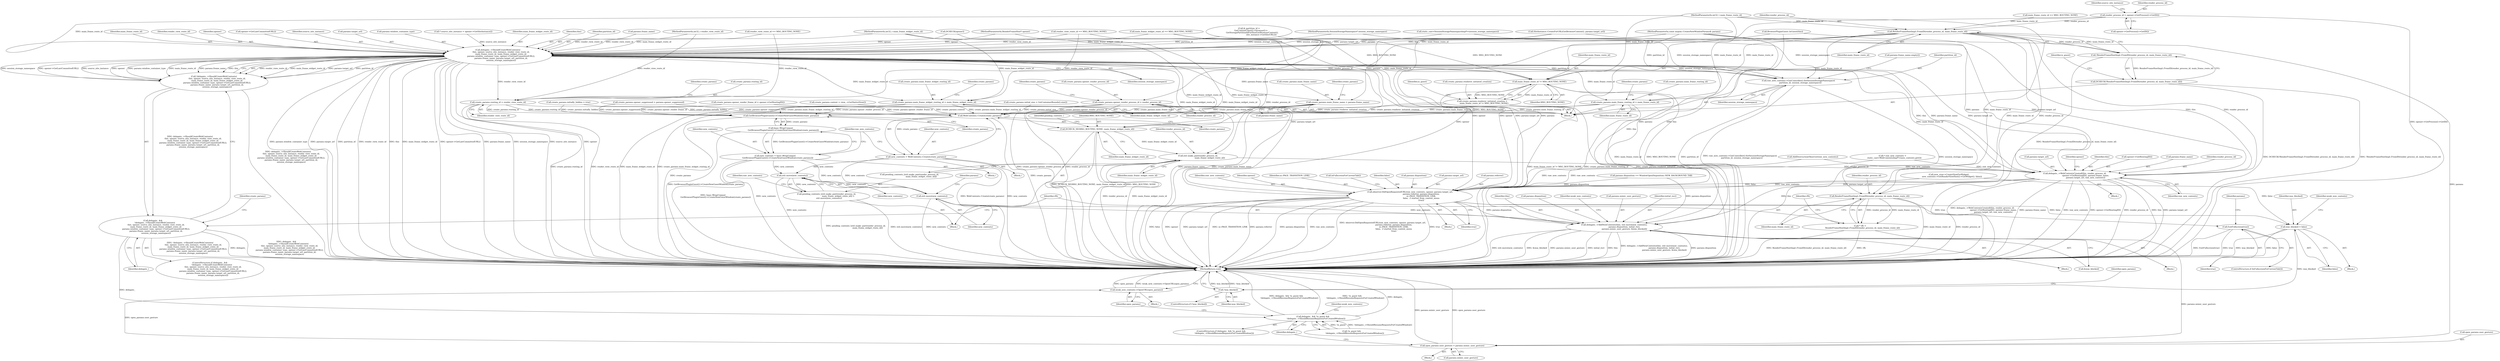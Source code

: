 digraph "0_Chrome_d18c519758c2e6043f0e1f00e2b69a55b3d7997f@API" {
"1000129" [label="(Call,render_process_id = opener->GetProcess()->GetID())"];
"1000138" [label="(Call,RenderFrameHostImpl::FromID(render_process_id, main_frame_route_id))"];
"1000137" [label="(Call,!RenderFrameHostImpl::FromID(render_process_id, main_frame_route_id))"];
"1000136" [label="(Call,DCHECK(!RenderFrameHostImpl::FromID(render_process_id, main_frame_route_id)))"];
"1000202" [label="(Call,delegate_->ShouldCreateWebContents(\n          this, opener, source_site_instance, render_view_route_id,\n          main_frame_route_id, main_frame_widget_route_id,\n          params.window_container_type, opener->GetLastCommittedURL(),\n          params.frame_name, params.target_url, partition_id,\n          session_storage_namespace))"];
"1000201" [label="(Call,!delegate_->ShouldCreateWebContents(\n          this, opener, source_site_instance, render_view_route_id,\n          main_frame_route_id, main_frame_widget_route_id,\n          params.window_container_type, opener->GetLastCommittedURL(),\n          params.frame_name, params.target_url, partition_id,\n          session_storage_namespace))"];
"1000199" [label="(Call,delegate_ &&\n      !delegate_->ShouldCreateWebContents(\n          this, opener, source_site_instance, render_view_route_id,\n          main_frame_route_id, main_frame_widget_route_id,\n          params.window_container_type, opener->GetLastCommittedURL(),\n          params.frame_name, params.target_url, partition_id,\n          session_storage_namespace))"];
"1000447" [label="(Call,delegate_ && !is_guest &&\n          !delegate_->ShouldResumeRequestsForCreatedWindow())"];
"1000225" [label="(Call,RenderFrameHostImpl::FromID(render_process_id, main_frame_route_id))"];
"1000223" [label="(Call,* rfh =\n        RenderFrameHostImpl::FromID(render_process_id, main_frame_route_id))"];
"1000236" [label="(Call,create_params.routing_id = render_view_route_id)"];
"1000310" [label="(Call,WebContents::Create(create_params))"];
"1000308" [label="(Call,new_contents = WebContents::Create(create_params))"];
"1000358" [label="(Call,std::move(new_contents))"];
"1000352" [label="(Call,pending_contents_[std::make_pair(render_process_id,\n                                     main_frame_widget_route_id)] =\n        std::move(new_contents))"];
"1000419" [label="(Call,std::move(new_contents))"];
"1000417" [label="(Call,delegate_->AddNewContents(this, std::move(new_contents),\n                                params.disposition, initial_rect,\n                                params.mimic_user_gesture, &was_blocked))"];
"1000439" [label="(Call,open_params.user_gesture = params.mimic_user_gesture)"];
"1000462" [label="(Call,weak_new_contents->OpenURL(open_params))"];
"1000317" [label="(Call,GetBrowserPluginGuest()->CreateNewGuestWindow(create_params))"];
"1000316" [label="(Call,base::WrapUnique(\n        GetBrowserPluginGuest()->CreateNewGuestWindow(create_params)))"];
"1000314" [label="(Call,new_contents = base::WrapUnique(\n        GetBrowserPluginGuest()->CreateNewGuestWindow(create_params)))"];
"1000241" [label="(Call,create_params.main_frame_routing_id = main_frame_route_id)"];
"1000246" [label="(Call,create_params.main_frame_widget_routing_id = main_frame_widget_route_id)"];
"1000251" [label="(Call,create_params.main_frame_name = params.frame_name)"];
"1000290" [label="(Call,main_frame_route_id != MSG_ROUTING_NONE)"];
"1000286" [label="(Call,create_params.renderer_initiated_creation =\n      main_frame_route_id != MSG_ROUTING_NONE)"];
"1000349" [label="(Call,DCHECK_NE(MSG_ROUTING_NONE, main_frame_widget_route_id))"];
"1000355" [label="(Call,std::make_pair(render_process_id,\n                                     main_frame_widget_route_id))"];
"1000365" [label="(Call,delegate_->WebContentsCreated(this, render_process_id,\n                                  opener->GetRoutingID(), params.frame_name,\n                                  params.target_url, raw_new_contents))"];
"1000381" [label="(Call,observer.DidOpenRequestedURL(raw_new_contents, opener, params.target_url,\n                                   params.referrer, params.disposition,\n                                   ui::PAGE_TRANSITION_LINK,\n                                   false,  // started_from_context_menu\n                                   true))"];
"1000398" [label="(Call,ExitFullscreen(true))"];
"1000406" [label="(Call,was_blocked = false)"];
"1000435" [label="(Call,!was_blocked)"];
"1000325" [label="(Call,raw_new_contents->GetController().SetSessionStorageNamespace(\n      partition_id, session_storage_namespace))"];
"1000258" [label="(Call,create_params.opener_render_process_id = render_process_id)"];
"1000108" [label="(MethodParameterIn,int32_t main_frame_widget_route_id)"];
"1000365" [label="(Call,delegate_->WebContentsCreated(this, render_process_id,\n                                  opener->GetRoutingID(), params.frame_name,\n                                  params.target_url, raw_new_contents))"];
"1000265" [label="(Identifier,create_params)"];
"1000326" [label="(Identifier,partition_id)"];
"1000382" [label="(Identifier,raw_new_contents)"];
"1000109" [label="(MethodParameterIn,const mojom::CreateNewWindowParams& params)"];
"1000308" [label="(Call,new_contents = WebContents::Create(create_params))"];
"1000199" [label="(Call,delegate_ &&\n      !delegate_->ShouldCreateWebContents(\n          this, opener, source_site_instance, render_view_route_id,\n          main_frame_route_id, main_frame_widget_route_id,\n          params.window_container_type, opener->GetLastCommittedURL(),\n          params.frame_name, params.target_url, partition_id,\n          session_storage_namespace))"];
"1000464" [label="(MethodReturn,void)"];
"1000243" [label="(Identifier,create_params)"];
"1000298" [label="(Call,create_params.context = view_->GetNativeView())"];
"1000120" [label="(Call,render_view_route_id == MSG_ROUTING_NONE)"];
"1000375" [label="(Identifier,raw_new_contents)"];
"1000286" [label="(Call,create_params.renderer_initiated_creation =\n      main_frame_route_id != MSG_ROUTING_NONE)"];
"1000402" [label="(Identifier,params)"];
"1000449" [label="(Call,!is_guest &&\n          !delegate_->ShouldResumeRequestsForCreatedWindow())"];
"1000207" [label="(Identifier,main_frame_route_id)"];
"1000137" [label="(Call,!RenderFrameHostImpl::FromID(render_process_id, main_frame_route_id))"];
"1000131" [label="(Call,opener->GetProcess()->GetID())"];
"1000383" [label="(Identifier,opener)"];
"1000377" [label="(Identifier,opener)"];
"1000352" [label="(Call,pending_contents_[std::make_pair(render_process_id,\n                                     main_frame_widget_route_id)] =\n        std::move(new_contents))"];
"1000313" [label="(Block,)"];
"1000415" [label="(Block,)"];
"1000360" [label="(Call,AddDestructionObserver(raw_new_contents))"];
"1000134" [label="(Identifier,source_site_instance)"];
"1000330" [label="(Call,params.frame_name.empty())"];
"1000139" [label="(Identifier,render_process_id)"];
"1000436" [label="(Identifier,was_blocked)"];
"1000309" [label="(Identifier,new_contents)"];
"1000314" [label="(Call,new_contents = base::WrapUnique(\n        GetBrowserPluginGuest()->CreateNewGuestWindow(create_params)))"];
"1000290" [label="(Call,main_frame_route_id != MSG_ROUTING_NONE)"];
"1000361" [label="(Identifier,raw_new_contents)"];
"1000116" [label="(Call,main_frame_route_id == MSG_ROUTING_NONE)"];
"1000226" [label="(Identifier,render_process_id)"];
"1000206" [label="(Identifier,render_view_route_id)"];
"1000418" [label="(Identifier,this)"];
"1000437" [label="(Block,)"];
"1000204" [label="(Identifier,opener)"];
"1000359" [label="(Identifier,new_contents)"];
"1000461" [label="(Block,)"];
"1000421" [label="(Call,params.disposition)"];
"1000435" [label="(Call,!was_blocked)"];
"1000136" [label="(Call,DCHECK(!RenderFrameHostImpl::FromID(render_process_id, main_frame_route_id)))"];
"1000297" [label="(Block,)"];
"1000356" [label="(Identifier,render_process_id)"];
"1000144" [label="(Call,BrowserPluginGuest::IsGuest(this))"];
"1000212" [label="(Call,opener->GetLastCommittedURL())"];
"1000205" [label="(Identifier,source_site_instance)"];
"1000354" [label="(Identifier,pending_contents_)"];
"1000253" [label="(Identifier,create_params)"];
"1000236" [label="(Call,create_params.routing_id = render_view_route_id)"];
"1000311" [label="(Identifier,create_params)"];
"1000255" [label="(Call,params.frame_name)"];
"1000422" [label="(Identifier,params)"];
"1000428" [label="(Call,&was_blocked)"];
"1000432" [label="(Identifier,weak_new_contents)"];
"1000346" [label="(Call,new_view->CreateViewForWidget(\n          new_contents->GetRenderViewHost()->GetWidget(), false))"];
"1000434" [label="(ControlStructure,if (!was_blocked))"];
"1000227" [label="(Identifier,main_frame_route_id)"];
"1000216" [label="(Call,params.target_url)"];
"1000349" [label="(Call,DCHECK_NE(MSG_ROUTING_NONE, main_frame_widget_route_id))"];
"1000200" [label="(Identifier,delegate_)"];
"1000366" [label="(Identifier,this)"];
"1000165" [label="(Call,SiteInstance::CreateForURL(GetBrowserContext(), params.target_url))"];
"1000246" [label="(Call,create_params.main_frame_widget_routing_id = main_frame_widget_route_id)"];
"1000238" [label="(Identifier,create_params)"];
"1000224" [label="(Identifier,rfh)"];
"1000172" [label="(Call,& partition_id =\n      GetContentClient()->browser()->\n          GetStoragePartitionIdForSite(GetBrowserContext(),\n                                       site_instance->GetSiteURL()))"];
"1000259" [label="(Call,create_params.opener_render_process_id)"];
"1000353" [label="(Call,pending_contents_[std::make_pair(render_process_id,\n                                     main_frame_widget_route_id)])"];
"1000201" [label="(Call,!delegate_->ShouldCreateWebContents(\n          this, opener, source_site_instance, render_view_route_id,\n          main_frame_route_id, main_frame_widget_route_id,\n          params.window_container_type, opener->GetLastCommittedURL(),\n          params.frame_name, params.target_url, partition_id,\n          session_storage_namespace))"];
"1000209" [label="(Call,params.window_container_type)"];
"1000351" [label="(Identifier,main_frame_widget_route_id)"];
"1000357" [label="(Identifier,main_frame_widget_route_id)"];
"1000393" [label="(Identifier,ui::PAGE_TRANSITION_LINK)"];
"1000143" [label="(Identifier,is_guest)"];
"1000126" [label="(Call,DCHECK(opener))"];
"1000448" [label="(Identifier,delegate_)"];
"1000105" [label="(MethodParameterIn,RenderFrameHost* opener)"];
"1000140" [label="(Identifier,main_frame_route_id)"];
"1000446" [label="(ControlStructure,if (delegate_ && !is_guest &&\n          !delegate_->ShouldResumeRequestsForCreatedWindow()))"];
"1000417" [label="(Call,delegate_->AddNewContents(this, std::move(new_contents),\n                                params.disposition, initial_rect,\n                                params.mimic_user_gesture, &was_blocked))"];
"1000292" [label="(Identifier,MSG_ROUTING_NONE)"];
"1000268" [label="(Call,create_params.opener_suppressed = params.opener_suppressed)"];
"1000130" [label="(Identifier,render_process_id)"];
"1000463" [label="(Identifier,open_params)"];
"1000439" [label="(Call,open_params.user_gesture = params.mimic_user_gesture)"];
"1000443" [label="(Call,params.mimic_user_gesture)"];
"1000395" [label="(Identifier,true)"];
"1000368" [label="(Call,opener->GetRoutingID())"];
"1000355" [label="(Call,std::make_pair(render_process_id,\n                                     main_frame_widget_route_id))"];
"1000106" [label="(MethodParameterIn,int32_t render_view_route_id)"];
"1000221" [label="(Block,)"];
"1000315" [label="(Identifier,new_contents)"];
"1000237" [label="(Call,create_params.routing_id)"];
"1000110" [label="(MethodParameterIn,SessionStorageNamespace* session_storage_namespace)"];
"1000425" [label="(Call,params.mimic_user_gesture)"];
"1000325" [label="(Call,raw_new_contents->GetController().SetSessionStorageNamespace(\n      partition_id, session_storage_namespace))"];
"1000380" [label="(Block,)"];
"1000240" [label="(Identifier,render_view_route_id)"];
"1000133" [label="(Call,* source_site_instance = opener->GetSiteInstance())"];
"1000396" [label="(ControlStructure,if (IsFullscreenForCurrentTab()))"];
"1000276" [label="(Call,params.disposition == WindowOpenDisposition::NEW_BACKGROUND_TAB)"];
"1000407" [label="(Identifier,was_blocked)"];
"1000387" [label="(Call,params.referrer)"];
"1000129" [label="(Call,render_process_id = opener->GetProcess()->GetID())"];
"1000411" [label="(Identifier,weak_new_contents)"];
"1000408" [label="(Identifier,false)"];
"1000208" [label="(Identifier,main_frame_widget_route_id)"];
"1000320" [label="(Call,* raw_new_contents =\n      static_cast<WebContentsImpl*>(new_contents.get()))"];
"1000419" [label="(Call,std::move(new_contents))"];
"1000406" [label="(Call,was_blocked = false)"];
"1000263" [label="(Call,create_params.opener_render_frame_id = opener->GetRoutingID())"];
"1000241" [label="(Call,create_params.main_frame_routing_id = main_frame_route_id)"];
"1000198" [label="(ControlStructure,if (delegate_ &&\n      !delegate_->ShouldCreateWebContents(\n          this, opener, source_site_instance, render_view_route_id,\n          main_frame_route_id, main_frame_widget_route_id,\n          params.window_container_type, opener->GetLastCommittedURL(),\n          params.frame_name, params.target_url, partition_id,\n          session_storage_namespace)))"];
"1000192" [label="(Call,static_cast<SessionStorageNamespaceImpl*>(session_storage_namespace))"];
"1000310" [label="(Call,WebContents::Create(create_params))"];
"1000317" [label="(Call,GetBrowserPluginGuest()->CreateNewGuestWindow(create_params))"];
"1000107" [label="(MethodParameterIn,int32_t main_frame_route_id)"];
"1000364" [label="(Block,)"];
"1000203" [label="(Identifier,this)"];
"1000252" [label="(Call,create_params.main_frame_name)"];
"1000296" [label="(Identifier,is_guest)"];
"1000462" [label="(Call,weak_new_contents->OpenURL(open_params))"];
"1000316" [label="(Call,base::WrapUnique(\n        GetBrowserPluginGuest()->CreateNewGuestWindow(create_params)))"];
"1000202" [label="(Call,delegate_->ShouldCreateWebContents(\n          this, opener, source_site_instance, render_view_route_id,\n          main_frame_route_id, main_frame_widget_route_id,\n          params.window_container_type, opener->GetLastCommittedURL(),\n          params.frame_name, params.target_url, partition_id,\n          session_storage_namespace))"];
"1000397" [label="(Call,IsFullscreenForCurrentTab())"];
"1000248" [label="(Identifier,create_params)"];
"1000399" [label="(Identifier,true)"];
"1000420" [label="(Identifier,new_contents)"];
"1000327" [label="(Identifier,session_storage_namespace)"];
"1000456" [label="(Identifier,weak_new_contents)"];
"1000111" [label="(Block,)"];
"1000247" [label="(Call,create_params.main_frame_widget_routing_id)"];
"1000138" [label="(Call,RenderFrameHostImpl::FromID(render_process_id, main_frame_route_id))"];
"1000220" [label="(Identifier,session_storage_namespace)"];
"1000219" [label="(Identifier,partition_id)"];
"1000394" [label="(Identifier,false)"];
"1000291" [label="(Identifier,main_frame_route_id)"];
"1000223" [label="(Call,* rfh =\n        RenderFrameHostImpl::FromID(render_process_id, main_frame_route_id))"];
"1000303" [label="(Call,create_params.initial_size = GetContainerBounds().size())"];
"1000242" [label="(Call,create_params.main_frame_routing_id)"];
"1000251" [label="(Call,create_params.main_frame_name = params.frame_name)"];
"1000447" [label="(Call,delegate_ && !is_guest &&\n          !delegate_->ShouldResumeRequestsForCreatedWindow())"];
"1000225" [label="(Call,RenderFrameHostImpl::FromID(render_process_id, main_frame_route_id))"];
"1000369" [label="(Call,params.frame_name)"];
"1000213" [label="(Call,params.frame_name)"];
"1000258" [label="(Call,create_params.opener_render_process_id = render_process_id)"];
"1000440" [label="(Call,open_params.user_gesture)"];
"1000123" [label="(Call,main_frame_widget_route_id == MSG_ROUTING_NONE)"];
"1000424" [label="(Identifier,initial_rect)"];
"1000260" [label="(Identifier,create_params)"];
"1000398" [label="(Call,ExitFullscreen(true))"];
"1000262" [label="(Identifier,render_process_id)"];
"1000152" [label="(Call,render_view_route_id == MSG_ROUTING_NONE)"];
"1000318" [label="(Identifier,create_params)"];
"1000281" [label="(Call,create_params.initially_hidden = true)"];
"1000390" [label="(Call,params.disposition)"];
"1000441" [label="(Identifier,open_params)"];
"1000367" [label="(Identifier,render_process_id)"];
"1000287" [label="(Call,create_params.renderer_initiated_creation)"];
"1000350" [label="(Identifier,MSG_ROUTING_NONE)"];
"1000358" [label="(Call,std::move(new_contents))"];
"1000372" [label="(Call,params.target_url)"];
"1000337" [label="(Block,)"];
"1000381" [label="(Call,observer.DidOpenRequestedURL(raw_new_contents, opener, params.target_url,\n                                   params.referrer, params.disposition,\n                                   ui::PAGE_TRANSITION_LINK,\n                                   false,  // started_from_context_menu\n                                   true))"];
"1000321" [label="(Identifier,raw_new_contents)"];
"1000245" [label="(Identifier,main_frame_route_id)"];
"1000384" [label="(Call,params.target_url)"];
"1000404" [label="(Block,)"];
"1000250" [label="(Identifier,main_frame_widget_route_id)"];
"1000229" [label="(Identifier,rfh)"];
"1000129" -> "1000111"  [label="AST: "];
"1000129" -> "1000131"  [label="CFG: "];
"1000130" -> "1000129"  [label="AST: "];
"1000131" -> "1000129"  [label="AST: "];
"1000134" -> "1000129"  [label="CFG: "];
"1000129" -> "1000464"  [label="DDG: opener->GetProcess()->GetID()"];
"1000129" -> "1000138"  [label="DDG: render_process_id"];
"1000138" -> "1000137"  [label="AST: "];
"1000138" -> "1000140"  [label="CFG: "];
"1000139" -> "1000138"  [label="AST: "];
"1000140" -> "1000138"  [label="AST: "];
"1000137" -> "1000138"  [label="CFG: "];
"1000138" -> "1000137"  [label="DDG: render_process_id"];
"1000138" -> "1000137"  [label="DDG: main_frame_route_id"];
"1000116" -> "1000138"  [label="DDG: main_frame_route_id"];
"1000107" -> "1000138"  [label="DDG: main_frame_route_id"];
"1000138" -> "1000202"  [label="DDG: main_frame_route_id"];
"1000138" -> "1000225"  [label="DDG: render_process_id"];
"1000138" -> "1000225"  [label="DDG: main_frame_route_id"];
"1000138" -> "1000241"  [label="DDG: main_frame_route_id"];
"1000138" -> "1000258"  [label="DDG: render_process_id"];
"1000138" -> "1000290"  [label="DDG: main_frame_route_id"];
"1000138" -> "1000355"  [label="DDG: render_process_id"];
"1000138" -> "1000365"  [label="DDG: render_process_id"];
"1000137" -> "1000136"  [label="AST: "];
"1000136" -> "1000137"  [label="CFG: "];
"1000137" -> "1000464"  [label="DDG: RenderFrameHostImpl::FromID(render_process_id, main_frame_route_id)"];
"1000137" -> "1000136"  [label="DDG: RenderFrameHostImpl::FromID(render_process_id, main_frame_route_id)"];
"1000136" -> "1000111"  [label="AST: "];
"1000143" -> "1000136"  [label="CFG: "];
"1000136" -> "1000464"  [label="DDG: DCHECK(!RenderFrameHostImpl::FromID(render_process_id, main_frame_route_id))"];
"1000136" -> "1000464"  [label="DDG: !RenderFrameHostImpl::FromID(render_process_id, main_frame_route_id)"];
"1000202" -> "1000201"  [label="AST: "];
"1000202" -> "1000220"  [label="CFG: "];
"1000203" -> "1000202"  [label="AST: "];
"1000204" -> "1000202"  [label="AST: "];
"1000205" -> "1000202"  [label="AST: "];
"1000206" -> "1000202"  [label="AST: "];
"1000207" -> "1000202"  [label="AST: "];
"1000208" -> "1000202"  [label="AST: "];
"1000209" -> "1000202"  [label="AST: "];
"1000212" -> "1000202"  [label="AST: "];
"1000213" -> "1000202"  [label="AST: "];
"1000216" -> "1000202"  [label="AST: "];
"1000219" -> "1000202"  [label="AST: "];
"1000220" -> "1000202"  [label="AST: "];
"1000201" -> "1000202"  [label="CFG: "];
"1000202" -> "1000464"  [label="DDG: params.window_container_type"];
"1000202" -> "1000464"  [label="DDG: params.target_url"];
"1000202" -> "1000464"  [label="DDG: partition_id"];
"1000202" -> "1000464"  [label="DDG: render_view_route_id"];
"1000202" -> "1000464"  [label="DDG: this"];
"1000202" -> "1000464"  [label="DDG: main_frame_widget_route_id"];
"1000202" -> "1000464"  [label="DDG: opener->GetLastCommittedURL()"];
"1000202" -> "1000464"  [label="DDG: params.frame_name"];
"1000202" -> "1000464"  [label="DDG: session_storage_namespace"];
"1000202" -> "1000464"  [label="DDG: source_site_instance"];
"1000202" -> "1000464"  [label="DDG: opener"];
"1000202" -> "1000201"  [label="DDG: render_view_route_id"];
"1000202" -> "1000201"  [label="DDG: main_frame_widget_route_id"];
"1000202" -> "1000201"  [label="DDG: params.target_url"];
"1000202" -> "1000201"  [label="DDG: partition_id"];
"1000202" -> "1000201"  [label="DDG: session_storage_namespace"];
"1000202" -> "1000201"  [label="DDG: opener->GetLastCommittedURL()"];
"1000202" -> "1000201"  [label="DDG: source_site_instance"];
"1000202" -> "1000201"  [label="DDG: opener"];
"1000202" -> "1000201"  [label="DDG: params.window_container_type"];
"1000202" -> "1000201"  [label="DDG: main_frame_route_id"];
"1000202" -> "1000201"  [label="DDG: params.frame_name"];
"1000202" -> "1000201"  [label="DDG: this"];
"1000144" -> "1000202"  [label="DDG: this"];
"1000126" -> "1000202"  [label="DDG: opener"];
"1000105" -> "1000202"  [label="DDG: opener"];
"1000133" -> "1000202"  [label="DDG: source_site_instance"];
"1000120" -> "1000202"  [label="DDG: render_view_route_id"];
"1000152" -> "1000202"  [label="DDG: render_view_route_id"];
"1000106" -> "1000202"  [label="DDG: render_view_route_id"];
"1000107" -> "1000202"  [label="DDG: main_frame_route_id"];
"1000123" -> "1000202"  [label="DDG: main_frame_widget_route_id"];
"1000108" -> "1000202"  [label="DDG: main_frame_widget_route_id"];
"1000109" -> "1000202"  [label="DDG: params"];
"1000165" -> "1000202"  [label="DDG: params.target_url"];
"1000172" -> "1000202"  [label="DDG: partition_id"];
"1000192" -> "1000202"  [label="DDG: session_storage_namespace"];
"1000110" -> "1000202"  [label="DDG: session_storage_namespace"];
"1000202" -> "1000225"  [label="DDG: main_frame_route_id"];
"1000202" -> "1000236"  [label="DDG: render_view_route_id"];
"1000202" -> "1000241"  [label="DDG: main_frame_route_id"];
"1000202" -> "1000246"  [label="DDG: main_frame_widget_route_id"];
"1000202" -> "1000251"  [label="DDG: params.frame_name"];
"1000202" -> "1000290"  [label="DDG: main_frame_route_id"];
"1000202" -> "1000325"  [label="DDG: partition_id"];
"1000202" -> "1000325"  [label="DDG: session_storage_namespace"];
"1000202" -> "1000349"  [label="DDG: main_frame_widget_route_id"];
"1000202" -> "1000365"  [label="DDG: this"];
"1000202" -> "1000365"  [label="DDG: params.frame_name"];
"1000202" -> "1000365"  [label="DDG: params.target_url"];
"1000202" -> "1000381"  [label="DDG: opener"];
"1000202" -> "1000381"  [label="DDG: params.target_url"];
"1000202" -> "1000417"  [label="DDG: this"];
"1000201" -> "1000199"  [label="AST: "];
"1000199" -> "1000201"  [label="CFG: "];
"1000201" -> "1000464"  [label="DDG: delegate_->ShouldCreateWebContents(\n          this, opener, source_site_instance, render_view_route_id,\n          main_frame_route_id, main_frame_widget_route_id,\n          params.window_container_type, opener->GetLastCommittedURL(),\n          params.frame_name, params.target_url, partition_id,\n          session_storage_namespace)"];
"1000201" -> "1000199"  [label="DDG: delegate_->ShouldCreateWebContents(\n          this, opener, source_site_instance, render_view_route_id,\n          main_frame_route_id, main_frame_widget_route_id,\n          params.window_container_type, opener->GetLastCommittedURL(),\n          params.frame_name, params.target_url, partition_id,\n          session_storage_namespace)"];
"1000199" -> "1000198"  [label="AST: "];
"1000199" -> "1000200"  [label="CFG: "];
"1000200" -> "1000199"  [label="AST: "];
"1000224" -> "1000199"  [label="CFG: "];
"1000238" -> "1000199"  [label="CFG: "];
"1000199" -> "1000464"  [label="DDG: !delegate_->ShouldCreateWebContents(\n          this, opener, source_site_instance, render_view_route_id,\n          main_frame_route_id, main_frame_widget_route_id,\n          params.window_container_type, opener->GetLastCommittedURL(),\n          params.frame_name, params.target_url, partition_id,\n          session_storage_namespace)"];
"1000199" -> "1000464"  [label="DDG: delegate_"];
"1000199" -> "1000464"  [label="DDG: delegate_ &&\n      !delegate_->ShouldCreateWebContents(\n          this, opener, source_site_instance, render_view_route_id,\n          main_frame_route_id, main_frame_widget_route_id,\n          params.window_container_type, opener->GetLastCommittedURL(),\n          params.frame_name, params.target_url, partition_id,\n          session_storage_namespace)"];
"1000199" -> "1000447"  [label="DDG: delegate_"];
"1000447" -> "1000446"  [label="AST: "];
"1000447" -> "1000448"  [label="CFG: "];
"1000447" -> "1000449"  [label="CFG: "];
"1000448" -> "1000447"  [label="AST: "];
"1000449" -> "1000447"  [label="AST: "];
"1000456" -> "1000447"  [label="CFG: "];
"1000463" -> "1000447"  [label="CFG: "];
"1000447" -> "1000464"  [label="DDG: delegate_ && !is_guest &&\n          !delegate_->ShouldResumeRequestsForCreatedWindow()"];
"1000447" -> "1000464"  [label="DDG: !is_guest &&\n          !delegate_->ShouldResumeRequestsForCreatedWindow()"];
"1000447" -> "1000464"  [label="DDG: delegate_"];
"1000449" -> "1000447"  [label="DDG: !is_guest"];
"1000449" -> "1000447"  [label="DDG: !delegate_->ShouldResumeRequestsForCreatedWindow()"];
"1000225" -> "1000223"  [label="AST: "];
"1000225" -> "1000227"  [label="CFG: "];
"1000226" -> "1000225"  [label="AST: "];
"1000227" -> "1000225"  [label="AST: "];
"1000223" -> "1000225"  [label="CFG: "];
"1000225" -> "1000464"  [label="DDG: main_frame_route_id"];
"1000225" -> "1000464"  [label="DDG: render_process_id"];
"1000225" -> "1000223"  [label="DDG: render_process_id"];
"1000225" -> "1000223"  [label="DDG: main_frame_route_id"];
"1000107" -> "1000225"  [label="DDG: main_frame_route_id"];
"1000223" -> "1000221"  [label="AST: "];
"1000224" -> "1000223"  [label="AST: "];
"1000229" -> "1000223"  [label="CFG: "];
"1000223" -> "1000464"  [label="DDG: RenderFrameHostImpl::FromID(render_process_id, main_frame_route_id)"];
"1000223" -> "1000464"  [label="DDG: rfh"];
"1000236" -> "1000111"  [label="AST: "];
"1000236" -> "1000240"  [label="CFG: "];
"1000237" -> "1000236"  [label="AST: "];
"1000240" -> "1000236"  [label="AST: "];
"1000243" -> "1000236"  [label="CFG: "];
"1000236" -> "1000464"  [label="DDG: create_params.routing_id"];
"1000236" -> "1000464"  [label="DDG: render_view_route_id"];
"1000120" -> "1000236"  [label="DDG: render_view_route_id"];
"1000152" -> "1000236"  [label="DDG: render_view_route_id"];
"1000106" -> "1000236"  [label="DDG: render_view_route_id"];
"1000236" -> "1000310"  [label="DDG: create_params.routing_id"];
"1000236" -> "1000317"  [label="DDG: create_params.routing_id"];
"1000310" -> "1000308"  [label="AST: "];
"1000310" -> "1000311"  [label="CFG: "];
"1000311" -> "1000310"  [label="AST: "];
"1000308" -> "1000310"  [label="CFG: "];
"1000310" -> "1000464"  [label="DDG: create_params"];
"1000310" -> "1000308"  [label="DDG: create_params"];
"1000258" -> "1000310"  [label="DDG: create_params.opener_render_process_id"];
"1000303" -> "1000310"  [label="DDG: create_params.initial_size"];
"1000286" -> "1000310"  [label="DDG: create_params.renderer_initiated_creation"];
"1000298" -> "1000310"  [label="DDG: create_params.context"];
"1000268" -> "1000310"  [label="DDG: create_params.opener_suppressed"];
"1000251" -> "1000310"  [label="DDG: create_params.main_frame_name"];
"1000263" -> "1000310"  [label="DDG: create_params.opener_render_frame_id"];
"1000241" -> "1000310"  [label="DDG: create_params.main_frame_routing_id"];
"1000246" -> "1000310"  [label="DDG: create_params.main_frame_widget_routing_id"];
"1000281" -> "1000310"  [label="DDG: create_params.initially_hidden"];
"1000308" -> "1000297"  [label="AST: "];
"1000309" -> "1000308"  [label="AST: "];
"1000321" -> "1000308"  [label="CFG: "];
"1000308" -> "1000464"  [label="DDG: WebContents::Create(create_params)"];
"1000308" -> "1000464"  [label="DDG: new_contents"];
"1000308" -> "1000358"  [label="DDG: new_contents"];
"1000308" -> "1000419"  [label="DDG: new_contents"];
"1000358" -> "1000352"  [label="AST: "];
"1000358" -> "1000359"  [label="CFG: "];
"1000359" -> "1000358"  [label="AST: "];
"1000352" -> "1000358"  [label="CFG: "];
"1000358" -> "1000464"  [label="DDG: new_contents"];
"1000358" -> "1000352"  [label="DDG: new_contents"];
"1000314" -> "1000358"  [label="DDG: new_contents"];
"1000358" -> "1000419"  [label="DDG: new_contents"];
"1000352" -> "1000337"  [label="AST: "];
"1000353" -> "1000352"  [label="AST: "];
"1000361" -> "1000352"  [label="CFG: "];
"1000352" -> "1000464"  [label="DDG: pending_contents_[std::make_pair(render_process_id,\n                                     main_frame_widget_route_id)]"];
"1000352" -> "1000464"  [label="DDG: std::move(new_contents)"];
"1000419" -> "1000417"  [label="AST: "];
"1000419" -> "1000420"  [label="CFG: "];
"1000420" -> "1000419"  [label="AST: "];
"1000422" -> "1000419"  [label="CFG: "];
"1000419" -> "1000464"  [label="DDG: new_contents"];
"1000419" -> "1000417"  [label="DDG: new_contents"];
"1000314" -> "1000419"  [label="DDG: new_contents"];
"1000417" -> "1000415"  [label="AST: "];
"1000417" -> "1000428"  [label="CFG: "];
"1000418" -> "1000417"  [label="AST: "];
"1000421" -> "1000417"  [label="AST: "];
"1000424" -> "1000417"  [label="AST: "];
"1000425" -> "1000417"  [label="AST: "];
"1000428" -> "1000417"  [label="AST: "];
"1000432" -> "1000417"  [label="CFG: "];
"1000417" -> "1000464"  [label="DDG: &was_blocked"];
"1000417" -> "1000464"  [label="DDG: params.mimic_user_gesture"];
"1000417" -> "1000464"  [label="DDG: initial_rect"];
"1000417" -> "1000464"  [label="DDG: this"];
"1000417" -> "1000464"  [label="DDG: delegate_->AddNewContents(this, std::move(new_contents),\n                                params.disposition, initial_rect,\n                                params.mimic_user_gesture, &was_blocked)"];
"1000417" -> "1000464"  [label="DDG: params.disposition"];
"1000417" -> "1000464"  [label="DDG: std::move(new_contents)"];
"1000365" -> "1000417"  [label="DDG: this"];
"1000144" -> "1000417"  [label="DDG: this"];
"1000381" -> "1000417"  [label="DDG: params.disposition"];
"1000276" -> "1000417"  [label="DDG: params.disposition"];
"1000109" -> "1000417"  [label="DDG: params"];
"1000417" -> "1000439"  [label="DDG: params.mimic_user_gesture"];
"1000439" -> "1000437"  [label="AST: "];
"1000439" -> "1000443"  [label="CFG: "];
"1000440" -> "1000439"  [label="AST: "];
"1000443" -> "1000439"  [label="AST: "];
"1000448" -> "1000439"  [label="CFG: "];
"1000439" -> "1000464"  [label="DDG: params.mimic_user_gesture"];
"1000439" -> "1000464"  [label="DDG: open_params.user_gesture"];
"1000109" -> "1000439"  [label="DDG: params"];
"1000439" -> "1000462"  [label="DDG: open_params.user_gesture"];
"1000462" -> "1000461"  [label="AST: "];
"1000462" -> "1000463"  [label="CFG: "];
"1000463" -> "1000462"  [label="AST: "];
"1000464" -> "1000462"  [label="CFG: "];
"1000462" -> "1000464"  [label="DDG: open_params"];
"1000462" -> "1000464"  [label="DDG: weak_new_contents->OpenURL(open_params)"];
"1000317" -> "1000316"  [label="AST: "];
"1000317" -> "1000318"  [label="CFG: "];
"1000318" -> "1000317"  [label="AST: "];
"1000316" -> "1000317"  [label="CFG: "];
"1000317" -> "1000464"  [label="DDG: create_params"];
"1000317" -> "1000316"  [label="DDG: create_params"];
"1000258" -> "1000317"  [label="DDG: create_params.opener_render_process_id"];
"1000286" -> "1000317"  [label="DDG: create_params.renderer_initiated_creation"];
"1000268" -> "1000317"  [label="DDG: create_params.opener_suppressed"];
"1000251" -> "1000317"  [label="DDG: create_params.main_frame_name"];
"1000263" -> "1000317"  [label="DDG: create_params.opener_render_frame_id"];
"1000241" -> "1000317"  [label="DDG: create_params.main_frame_routing_id"];
"1000246" -> "1000317"  [label="DDG: create_params.main_frame_widget_routing_id"];
"1000281" -> "1000317"  [label="DDG: create_params.initially_hidden"];
"1000316" -> "1000314"  [label="AST: "];
"1000314" -> "1000316"  [label="CFG: "];
"1000316" -> "1000464"  [label="DDG: GetBrowserPluginGuest()->CreateNewGuestWindow(create_params)"];
"1000316" -> "1000314"  [label="DDG: GetBrowserPluginGuest()->CreateNewGuestWindow(create_params)"];
"1000314" -> "1000313"  [label="AST: "];
"1000315" -> "1000314"  [label="AST: "];
"1000321" -> "1000314"  [label="CFG: "];
"1000314" -> "1000464"  [label="DDG: new_contents"];
"1000314" -> "1000464"  [label="DDG: base::WrapUnique(\n        GetBrowserPluginGuest()->CreateNewGuestWindow(create_params))"];
"1000241" -> "1000111"  [label="AST: "];
"1000241" -> "1000245"  [label="CFG: "];
"1000242" -> "1000241"  [label="AST: "];
"1000245" -> "1000241"  [label="AST: "];
"1000248" -> "1000241"  [label="CFG: "];
"1000241" -> "1000464"  [label="DDG: create_params.main_frame_routing_id"];
"1000107" -> "1000241"  [label="DDG: main_frame_route_id"];
"1000246" -> "1000111"  [label="AST: "];
"1000246" -> "1000250"  [label="CFG: "];
"1000247" -> "1000246"  [label="AST: "];
"1000250" -> "1000246"  [label="AST: "];
"1000253" -> "1000246"  [label="CFG: "];
"1000246" -> "1000464"  [label="DDG: main_frame_widget_route_id"];
"1000246" -> "1000464"  [label="DDG: create_params.main_frame_widget_routing_id"];
"1000123" -> "1000246"  [label="DDG: main_frame_widget_route_id"];
"1000108" -> "1000246"  [label="DDG: main_frame_widget_route_id"];
"1000251" -> "1000111"  [label="AST: "];
"1000251" -> "1000255"  [label="CFG: "];
"1000252" -> "1000251"  [label="AST: "];
"1000255" -> "1000251"  [label="AST: "];
"1000260" -> "1000251"  [label="CFG: "];
"1000251" -> "1000464"  [label="DDG: params.frame_name"];
"1000251" -> "1000464"  [label="DDG: create_params.main_frame_name"];
"1000109" -> "1000251"  [label="DDG: params"];
"1000290" -> "1000286"  [label="AST: "];
"1000290" -> "1000292"  [label="CFG: "];
"1000291" -> "1000290"  [label="AST: "];
"1000292" -> "1000290"  [label="AST: "];
"1000286" -> "1000290"  [label="CFG: "];
"1000290" -> "1000464"  [label="DDG: main_frame_route_id"];
"1000290" -> "1000464"  [label="DDG: MSG_ROUTING_NONE"];
"1000290" -> "1000286"  [label="DDG: main_frame_route_id"];
"1000290" -> "1000286"  [label="DDG: MSG_ROUTING_NONE"];
"1000107" -> "1000290"  [label="DDG: main_frame_route_id"];
"1000123" -> "1000290"  [label="DDG: MSG_ROUTING_NONE"];
"1000152" -> "1000290"  [label="DDG: MSG_ROUTING_NONE"];
"1000290" -> "1000349"  [label="DDG: MSG_ROUTING_NONE"];
"1000286" -> "1000111"  [label="AST: "];
"1000287" -> "1000286"  [label="AST: "];
"1000296" -> "1000286"  [label="CFG: "];
"1000286" -> "1000464"  [label="DDG: main_frame_route_id != MSG_ROUTING_NONE"];
"1000286" -> "1000464"  [label="DDG: create_params.renderer_initiated_creation"];
"1000349" -> "1000337"  [label="AST: "];
"1000349" -> "1000351"  [label="CFG: "];
"1000350" -> "1000349"  [label="AST: "];
"1000351" -> "1000349"  [label="AST: "];
"1000354" -> "1000349"  [label="CFG: "];
"1000349" -> "1000464"  [label="DDG: DCHECK_NE(MSG_ROUTING_NONE, main_frame_widget_route_id)"];
"1000349" -> "1000464"  [label="DDG: MSG_ROUTING_NONE"];
"1000108" -> "1000349"  [label="DDG: main_frame_widget_route_id"];
"1000123" -> "1000349"  [label="DDG: main_frame_widget_route_id"];
"1000349" -> "1000355"  [label="DDG: main_frame_widget_route_id"];
"1000355" -> "1000353"  [label="AST: "];
"1000355" -> "1000357"  [label="CFG: "];
"1000356" -> "1000355"  [label="AST: "];
"1000357" -> "1000355"  [label="AST: "];
"1000353" -> "1000355"  [label="CFG: "];
"1000355" -> "1000464"  [label="DDG: render_process_id"];
"1000355" -> "1000464"  [label="DDG: main_frame_widget_route_id"];
"1000108" -> "1000355"  [label="DDG: main_frame_widget_route_id"];
"1000355" -> "1000365"  [label="DDG: render_process_id"];
"1000365" -> "1000364"  [label="AST: "];
"1000365" -> "1000375"  [label="CFG: "];
"1000366" -> "1000365"  [label="AST: "];
"1000367" -> "1000365"  [label="AST: "];
"1000368" -> "1000365"  [label="AST: "];
"1000369" -> "1000365"  [label="AST: "];
"1000372" -> "1000365"  [label="AST: "];
"1000375" -> "1000365"  [label="AST: "];
"1000377" -> "1000365"  [label="CFG: "];
"1000365" -> "1000464"  [label="DDG: delegate_->WebContentsCreated(this, render_process_id,\n                                  opener->GetRoutingID(), params.frame_name,\n                                  params.target_url, raw_new_contents)"];
"1000365" -> "1000464"  [label="DDG: params.frame_name"];
"1000365" -> "1000464"  [label="DDG: raw_new_contents"];
"1000365" -> "1000464"  [label="DDG: opener->GetRoutingID()"];
"1000365" -> "1000464"  [label="DDG: render_process_id"];
"1000365" -> "1000464"  [label="DDG: this"];
"1000365" -> "1000464"  [label="DDG: params.target_url"];
"1000144" -> "1000365"  [label="DDG: this"];
"1000109" -> "1000365"  [label="DDG: params"];
"1000165" -> "1000365"  [label="DDG: params.target_url"];
"1000360" -> "1000365"  [label="DDG: raw_new_contents"];
"1000320" -> "1000365"  [label="DDG: raw_new_contents"];
"1000365" -> "1000381"  [label="DDG: raw_new_contents"];
"1000365" -> "1000381"  [label="DDG: params.target_url"];
"1000381" -> "1000380"  [label="AST: "];
"1000381" -> "1000395"  [label="CFG: "];
"1000382" -> "1000381"  [label="AST: "];
"1000383" -> "1000381"  [label="AST: "];
"1000384" -> "1000381"  [label="AST: "];
"1000387" -> "1000381"  [label="AST: "];
"1000390" -> "1000381"  [label="AST: "];
"1000393" -> "1000381"  [label="AST: "];
"1000394" -> "1000381"  [label="AST: "];
"1000395" -> "1000381"  [label="AST: "];
"1000397" -> "1000381"  [label="CFG: "];
"1000381" -> "1000464"  [label="DDG: false"];
"1000381" -> "1000464"  [label="DDG: opener"];
"1000381" -> "1000464"  [label="DDG: params.target_url"];
"1000381" -> "1000464"  [label="DDG: ui::PAGE_TRANSITION_LINK"];
"1000381" -> "1000464"  [label="DDG: params.referrer"];
"1000381" -> "1000464"  [label="DDG: params.disposition"];
"1000381" -> "1000464"  [label="DDG: raw_new_contents"];
"1000381" -> "1000464"  [label="DDG: observer.DidOpenRequestedURL(raw_new_contents, opener, params.target_url,\n                                   params.referrer, params.disposition,\n                                   ui::PAGE_TRANSITION_LINK,\n                                   false,  // started_from_context_menu\n                                   true)"];
"1000381" -> "1000464"  [label="DDG: true"];
"1000360" -> "1000381"  [label="DDG: raw_new_contents"];
"1000320" -> "1000381"  [label="DDG: raw_new_contents"];
"1000126" -> "1000381"  [label="DDG: opener"];
"1000105" -> "1000381"  [label="DDG: opener"];
"1000165" -> "1000381"  [label="DDG: params.target_url"];
"1000109" -> "1000381"  [label="DDG: params"];
"1000276" -> "1000381"  [label="DDG: params.disposition"];
"1000346" -> "1000381"  [label="DDG: false"];
"1000381" -> "1000398"  [label="DDG: true"];
"1000381" -> "1000406"  [label="DDG: false"];
"1000398" -> "1000396"  [label="AST: "];
"1000398" -> "1000399"  [label="CFG: "];
"1000399" -> "1000398"  [label="AST: "];
"1000402" -> "1000398"  [label="CFG: "];
"1000398" -> "1000464"  [label="DDG: ExitFullscreen(true)"];
"1000398" -> "1000464"  [label="DDG: true"];
"1000406" -> "1000404"  [label="AST: "];
"1000406" -> "1000408"  [label="CFG: "];
"1000407" -> "1000406"  [label="AST: "];
"1000408" -> "1000406"  [label="AST: "];
"1000411" -> "1000406"  [label="CFG: "];
"1000406" -> "1000464"  [label="DDG: was_blocked"];
"1000406" -> "1000464"  [label="DDG: false"];
"1000346" -> "1000406"  [label="DDG: false"];
"1000406" -> "1000435"  [label="DDG: was_blocked"];
"1000435" -> "1000434"  [label="AST: "];
"1000435" -> "1000436"  [label="CFG: "];
"1000436" -> "1000435"  [label="AST: "];
"1000441" -> "1000435"  [label="CFG: "];
"1000464" -> "1000435"  [label="CFG: "];
"1000435" -> "1000464"  [label="DDG: was_blocked"];
"1000435" -> "1000464"  [label="DDG: !was_blocked"];
"1000325" -> "1000111"  [label="AST: "];
"1000325" -> "1000327"  [label="CFG: "];
"1000326" -> "1000325"  [label="AST: "];
"1000327" -> "1000325"  [label="AST: "];
"1000330" -> "1000325"  [label="CFG: "];
"1000325" -> "1000464"  [label="DDG: partition_id"];
"1000325" -> "1000464"  [label="DDG: raw_new_contents->GetController().SetSessionStorageNamespace(\n      partition_id, session_storage_namespace)"];
"1000325" -> "1000464"  [label="DDG: session_storage_namespace"];
"1000172" -> "1000325"  [label="DDG: partition_id"];
"1000192" -> "1000325"  [label="DDG: session_storage_namespace"];
"1000110" -> "1000325"  [label="DDG: session_storage_namespace"];
"1000258" -> "1000111"  [label="AST: "];
"1000258" -> "1000262"  [label="CFG: "];
"1000259" -> "1000258"  [label="AST: "];
"1000262" -> "1000258"  [label="AST: "];
"1000265" -> "1000258"  [label="CFG: "];
"1000258" -> "1000464"  [label="DDG: create_params.opener_render_process_id"];
"1000258" -> "1000464"  [label="DDG: render_process_id"];
}
